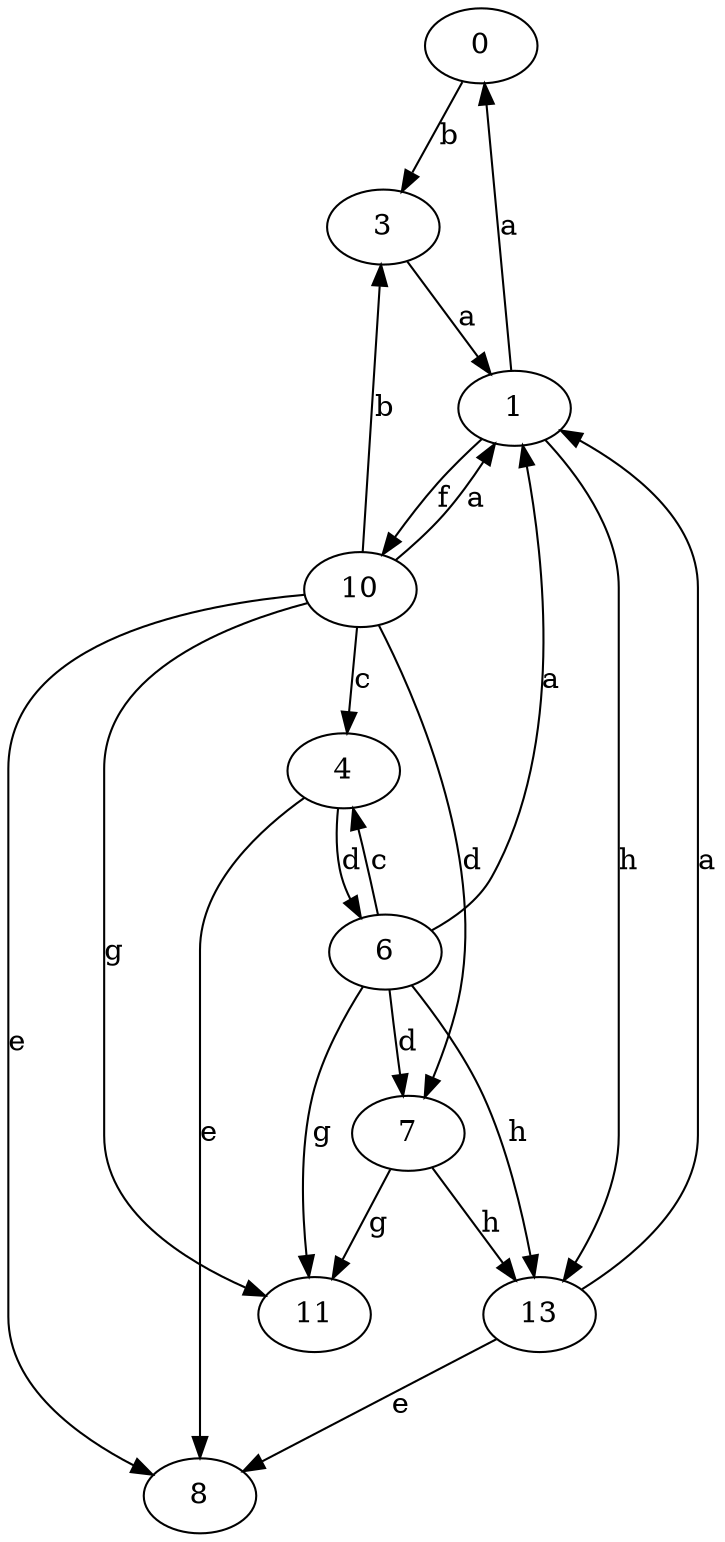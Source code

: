 strict digraph  {
0;
1;
3;
4;
6;
7;
8;
10;
11;
13;
0 -> 3  [label=b];
1 -> 0  [label=a];
1 -> 10  [label=f];
1 -> 13  [label=h];
3 -> 1  [label=a];
4 -> 6  [label=d];
4 -> 8  [label=e];
6 -> 1  [label=a];
6 -> 4  [label=c];
6 -> 7  [label=d];
6 -> 11  [label=g];
6 -> 13  [label=h];
7 -> 11  [label=g];
7 -> 13  [label=h];
10 -> 1  [label=a];
10 -> 3  [label=b];
10 -> 4  [label=c];
10 -> 7  [label=d];
10 -> 8  [label=e];
10 -> 11  [label=g];
13 -> 1  [label=a];
13 -> 8  [label=e];
}
